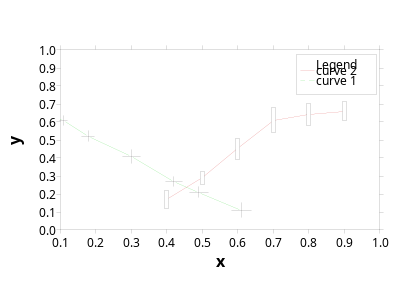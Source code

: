 {
  "sha1": "tu7hvlxf485qalxep54tcy5dj7iki6",
  "insertion": {
    "when": "2024-06-04T17:28:46.785Z",
    "user": "plantuml@gmail.com"
  }
}
@startjcckit(400,300)
data/curves = curve2 errors2 curve1 errors1
data/curve1/title = curve 1
data/curve1/x = 0.02 0.11  0.18  0.3   0.42  0.49 0.61
data/curve1/y = 0.68 0.61  0.52  0.41  0.27  0.21 0.11
data/errors1/x = 0.021 0.01  0.017 0.024 0.023 0.025 0.027
data/errors1/y = 0.034 0.028 0.031 0.039 0.03  0.032 0.041
data/curve2/title = curve 2
data/curve2/x = 0.4   0.5  0.6   0.7   0.8   0.9
data/curve2/y = 0.17  0.29 0.45  0.61  0.64  0.66
data/errors2/x = 0 0 0 0 0 0
data/errors2/y = 0.05 0.036 0.059 0.07 0.061 0.053

background = 0xDDDDDD

defaultCoordinateSystem/ticLabelAttributes/fontSize = 0.03
defaultCoordinateSystem/axisLabelAttributes/fontSize = 0.04
defaultCoordinateSystem/axisLabelAttributes/fontStyle = bold
plot/coordinateSystem/xAxis/ = defaultCoordinateSystem/
plot/coordinateSystem/xAxis/minimum = 	0.1
plot/coordinateSystem/yAxis/ = defaultCoordinateSystem/

plot/initialHintForNextCurve/className = jcckit.plot.PositionHint
plot/initialHintForNextCurve/origin = 0.06 0.1
#plot/initialHintForNextCurve/position = 0 0
plot/curveFactory/definitions = cdef1 edef1 cdef2 edef2
plot/curveFactory/cdef1/symbolFactory/className = jcckit.plot.ErrorBarFactory
plot/curveFactory/edef1/symbolFactory/className = jcckit.plot.ErrorBarFactory
plot/curveFactory/edef1/symbolFactory/attributes/className = jcckit.graphic.ShapeAttributes
plot/curveFactory/edef1/symbolFactory/attributes/fillColor = 0xcafe
plot/curveFactory/edef1/symbolFactory/attributes/lineColor = 0
plot/curveFactory/edef1/symbolFactory/size = 0.01
plot/curveFactory/edef1/withLine = false
plot/curveFactory/edef1/softClipping = false
plot/curveFactory/cdef2/symbolFactory/className = jcckit.plot.ErrorBarFactory
plot/curveFactory/cdef2/symbolFactory/symbolFactory/className = jcckit.plot.SquareSymbolFactory
plot/curveFactory/cdef2/symbolFactory/symbolFactory/attributes/className = jcckit.graphic.ShapeAttributes
plot/curveFactory/cdef2/symbolFactory/symbolFactory/attributes/fillColor = 0x40c0
plot/curveFactory/cdef2/symbolFactory/symbolFactory/attributes/lineColor = 
plot/curveFactory/edef2/ = plot/curveFactory/edef1/
plot/curveFactory/edef2/symbolFactory/attributes/fillColor = 
plot/curveFactory/edef2/symbolFactory/attributes/lineColor = 0
plot/curveFactory/edef2/symbolFactory/size = 0
@endjcckit
